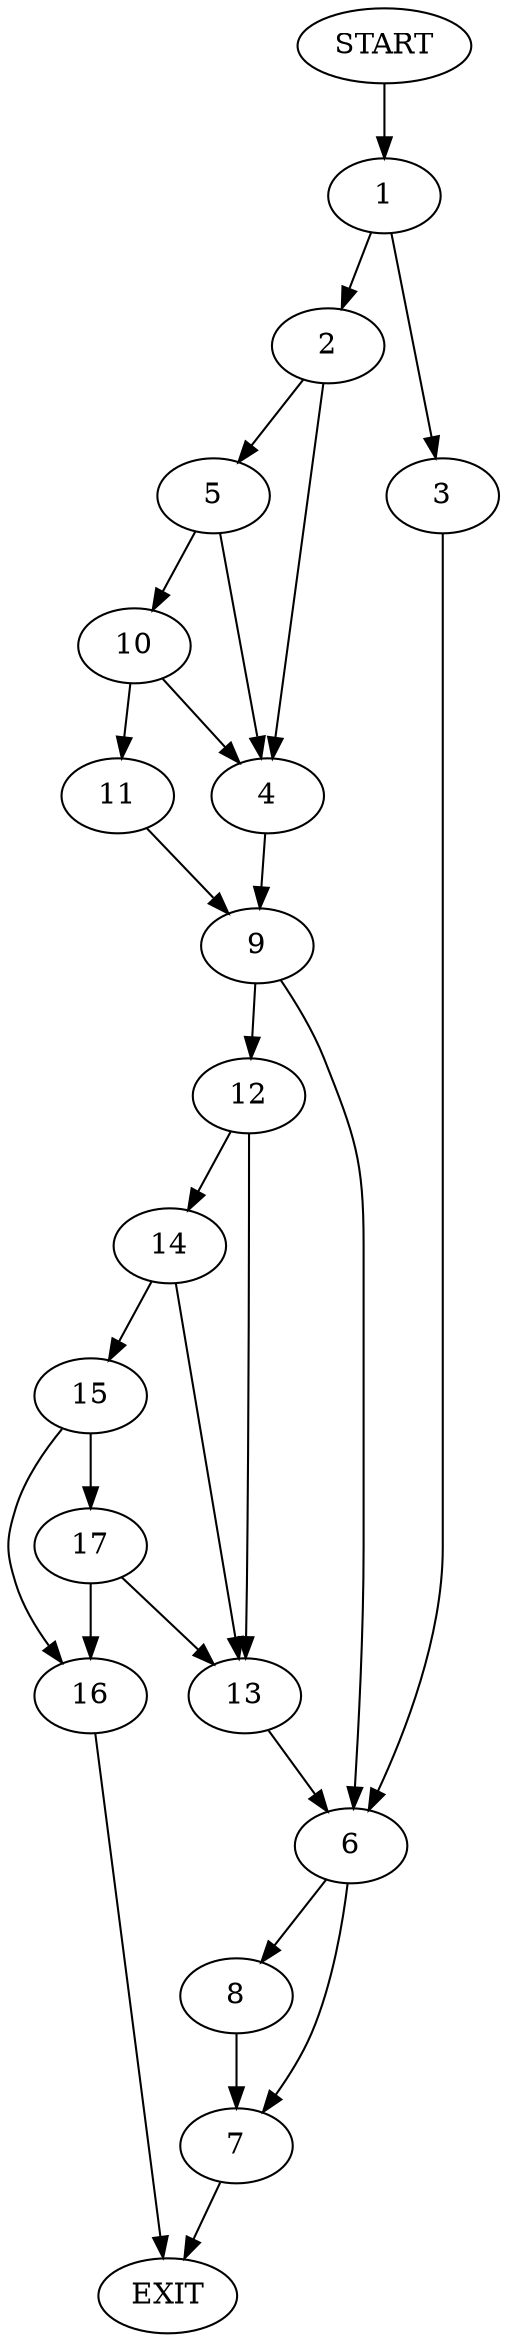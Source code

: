digraph {
0 [label="START"]
18 [label="EXIT"]
0 -> 1
1 -> 2
1 -> 3
2 -> 4
2 -> 5
3 -> 6
6 -> 7
6 -> 8
4 -> 9
5 -> 10
5 -> 4
10 -> 4
10 -> 11
11 -> 9
9 -> 6
9 -> 12
12 -> 13
12 -> 14
14 -> 13
14 -> 15
13 -> 6
15 -> 16
15 -> 17
16 -> 18
17 -> 13
17 -> 16
7 -> 18
8 -> 7
}
